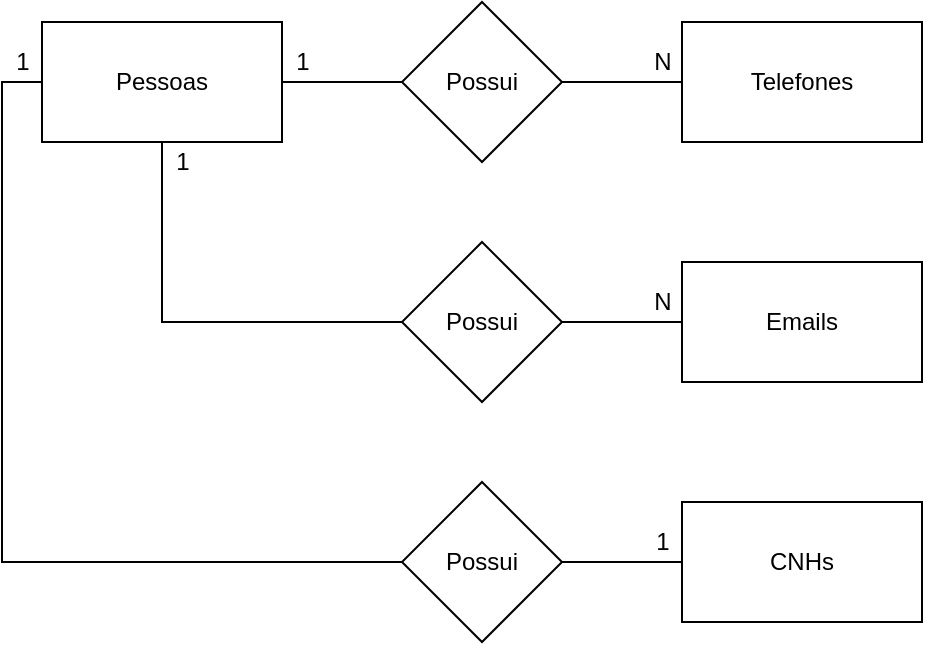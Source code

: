<mxfile version="14.3.2" type="device" pages="2"><diagram id="ifL9_OC87FKSMWjLGoqM" name="conceitual"><mxGraphModel dx="716" dy="397" grid="1" gridSize="10" guides="1" tooltips="1" connect="1" arrows="1" fold="1" page="1" pageScale="1" pageWidth="827" pageHeight="1169" math="0" shadow="0"><root><mxCell id="0"/><mxCell id="1" parent="0"/><mxCell id="kuYXBKSUpf91ppfelzqp-1" value="Telefones" style="rounded=0;whiteSpace=wrap;html=1;" vertex="1" parent="1"><mxGeometry x="360" y="40" width="120" height="60" as="geometry"/></mxCell><mxCell id="kuYXBKSUpf91ppfelzqp-6" style="edgeStyle=orthogonalEdgeStyle;rounded=0;orthogonalLoop=1;jettySize=auto;html=1;endArrow=none;endFill=0;" edge="1" parent="1" source="kuYXBKSUpf91ppfelzqp-2" target="kuYXBKSUpf91ppfelzqp-5"><mxGeometry relative="1" as="geometry"/></mxCell><mxCell id="kuYXBKSUpf91ppfelzqp-10" style="edgeStyle=orthogonalEdgeStyle;rounded=0;orthogonalLoop=1;jettySize=auto;html=1;endArrow=none;endFill=0;" edge="1" parent="1" source="kuYXBKSUpf91ppfelzqp-2" target="kuYXBKSUpf91ppfelzqp-8"><mxGeometry relative="1" as="geometry"><Array as="points"><mxPoint x="100" y="190"/></Array></mxGeometry></mxCell><mxCell id="kuYXBKSUpf91ppfelzqp-12" style="edgeStyle=orthogonalEdgeStyle;rounded=0;orthogonalLoop=1;jettySize=auto;html=1;endArrow=none;endFill=0;" edge="1" parent="1" source="kuYXBKSUpf91ppfelzqp-2" target="kuYXBKSUpf91ppfelzqp-9"><mxGeometry relative="1" as="geometry"><Array as="points"><mxPoint x="20" y="70"/><mxPoint x="20" y="310"/></Array></mxGeometry></mxCell><mxCell id="kuYXBKSUpf91ppfelzqp-2" value="Pessoas" style="rounded=0;whiteSpace=wrap;html=1;" vertex="1" parent="1"><mxGeometry x="40" y="40" width="120" height="60" as="geometry"/></mxCell><mxCell id="kuYXBKSUpf91ppfelzqp-3" value="Emails" style="rounded=0;whiteSpace=wrap;html=1;" vertex="1" parent="1"><mxGeometry x="360" y="160" width="120" height="60" as="geometry"/></mxCell><mxCell id="kuYXBKSUpf91ppfelzqp-4" value="CNHs" style="rounded=0;whiteSpace=wrap;html=1;" vertex="1" parent="1"><mxGeometry x="360" y="280" width="120" height="60" as="geometry"/></mxCell><mxCell id="kuYXBKSUpf91ppfelzqp-7" style="edgeStyle=orthogonalEdgeStyle;rounded=0;orthogonalLoop=1;jettySize=auto;html=1;endArrow=none;endFill=0;" edge="1" parent="1" source="kuYXBKSUpf91ppfelzqp-5" target="kuYXBKSUpf91ppfelzqp-1"><mxGeometry relative="1" as="geometry"/></mxCell><mxCell id="kuYXBKSUpf91ppfelzqp-5" value="Possui" style="rhombus;whiteSpace=wrap;html=1;" vertex="1" parent="1"><mxGeometry x="220" y="30" width="80" height="80" as="geometry"/></mxCell><mxCell id="kuYXBKSUpf91ppfelzqp-11" style="edgeStyle=orthogonalEdgeStyle;rounded=0;orthogonalLoop=1;jettySize=auto;html=1;endArrow=none;endFill=0;" edge="1" parent="1" source="kuYXBKSUpf91ppfelzqp-8" target="kuYXBKSUpf91ppfelzqp-3"><mxGeometry relative="1" as="geometry"/></mxCell><mxCell id="kuYXBKSUpf91ppfelzqp-8" value="Possui" style="rhombus;whiteSpace=wrap;html=1;" vertex="1" parent="1"><mxGeometry x="220" y="150" width="80" height="80" as="geometry"/></mxCell><mxCell id="kuYXBKSUpf91ppfelzqp-13" style="edgeStyle=orthogonalEdgeStyle;rounded=0;orthogonalLoop=1;jettySize=auto;html=1;endArrow=none;endFill=0;" edge="1" parent="1" source="kuYXBKSUpf91ppfelzqp-9" target="kuYXBKSUpf91ppfelzqp-4"><mxGeometry relative="1" as="geometry"/></mxCell><mxCell id="kuYXBKSUpf91ppfelzqp-9" value="Possui" style="rhombus;whiteSpace=wrap;html=1;" vertex="1" parent="1"><mxGeometry x="220" y="270" width="80" height="80" as="geometry"/></mxCell><mxCell id="kuYXBKSUpf91ppfelzqp-14" value="1" style="text;html=1;align=center;verticalAlign=middle;resizable=0;points=[];autosize=1;" vertex="1" parent="1"><mxGeometry x="160" y="50" width="20" height="20" as="geometry"/></mxCell><mxCell id="kuYXBKSUpf91ppfelzqp-15" value="N" style="text;html=1;align=center;verticalAlign=middle;resizable=0;points=[];autosize=1;" vertex="1" parent="1"><mxGeometry x="340" y="50" width="20" height="20" as="geometry"/></mxCell><mxCell id="kuYXBKSUpf91ppfelzqp-16" value="N" style="text;html=1;align=center;verticalAlign=middle;resizable=0;points=[];autosize=1;" vertex="1" parent="1"><mxGeometry x="340" y="170" width="20" height="20" as="geometry"/></mxCell><mxCell id="kuYXBKSUpf91ppfelzqp-17" value="1" style="text;html=1;align=center;verticalAlign=middle;resizable=0;points=[];autosize=1;" vertex="1" parent="1"><mxGeometry x="340" y="290" width="20" height="20" as="geometry"/></mxCell><mxCell id="kuYXBKSUpf91ppfelzqp-18" value="1" style="text;html=1;align=center;verticalAlign=middle;resizable=0;points=[];autosize=1;" vertex="1" parent="1"><mxGeometry x="100" y="100" width="20" height="20" as="geometry"/></mxCell><mxCell id="kuYXBKSUpf91ppfelzqp-19" value="1" style="text;html=1;align=center;verticalAlign=middle;resizable=0;points=[];autosize=1;" vertex="1" parent="1"><mxGeometry x="20" y="50" width="20" height="20" as="geometry"/></mxCell></root></mxGraphModel></diagram><diagram id="sqn3gfth4TAY8Q0jss1o" name="logico"><mxGraphModel dx="1038" dy="575" grid="1" gridSize="10" guides="1" tooltips="1" connect="1" arrows="1" fold="1" page="1" pageScale="1" pageWidth="827" pageHeight="1169" math="0" shadow="0"><root><mxCell id="2qLfhm6H9QKYrqij2mSe-0"/><mxCell id="2qLfhm6H9QKYrqij2mSe-1" parent="2qLfhm6H9QKYrqij2mSe-0"/><mxCell id="XuQntD-W34ODEjuEe6GJ-0" value="Pessoas" style="shape=table;startSize=30;container=1;collapsible=1;childLayout=tableLayout;fixedRows=1;rowLines=0;fontStyle=1;align=center;resizeLast=1;" vertex="1" parent="2qLfhm6H9QKYrqij2mSe-1"><mxGeometry x="40" y="40" width="180" height="100" as="geometry"/></mxCell><mxCell id="XuQntD-W34ODEjuEe6GJ-1" value="" style="shape=partialRectangle;collapsible=0;dropTarget=0;pointerEvents=0;fillColor=none;top=0;left=0;bottom=1;right=0;points=[[0,0.5],[1,0.5]];portConstraint=eastwest;" vertex="1" parent="XuQntD-W34ODEjuEe6GJ-0"><mxGeometry y="30" width="180" height="30" as="geometry"/></mxCell><mxCell id="XuQntD-W34ODEjuEe6GJ-2" value="PK" style="shape=partialRectangle;connectable=0;fillColor=none;top=0;left=0;bottom=0;right=0;fontStyle=1;overflow=hidden;" vertex="1" parent="XuQntD-W34ODEjuEe6GJ-1"><mxGeometry width="30" height="30" as="geometry"/></mxCell><mxCell id="XuQntD-W34ODEjuEe6GJ-3" value="IdPessoa" style="shape=partialRectangle;connectable=0;fillColor=none;top=0;left=0;bottom=0;right=0;align=left;spacingLeft=6;fontStyle=1;overflow=hidden;" vertex="1" parent="XuQntD-W34ODEjuEe6GJ-1"><mxGeometry x="30" width="150" height="30" as="geometry"/></mxCell><mxCell id="XuQntD-W34ODEjuEe6GJ-4" value="" style="shape=partialRectangle;collapsible=0;dropTarget=0;pointerEvents=0;fillColor=none;top=0;left=0;bottom=0;right=0;points=[[0,0.5],[1,0.5]];portConstraint=eastwest;" vertex="1" parent="XuQntD-W34ODEjuEe6GJ-0"><mxGeometry y="60" width="180" height="30" as="geometry"/></mxCell><mxCell id="XuQntD-W34ODEjuEe6GJ-5" value="" style="shape=partialRectangle;connectable=0;fillColor=none;top=0;left=0;bottom=0;right=0;editable=1;overflow=hidden;" vertex="1" parent="XuQntD-W34ODEjuEe6GJ-4"><mxGeometry width="30" height="30" as="geometry"/></mxCell><mxCell id="XuQntD-W34ODEjuEe6GJ-6" value="Nome" style="shape=partialRectangle;connectable=0;fillColor=none;top=0;left=0;bottom=0;right=0;align=left;spacingLeft=6;overflow=hidden;" vertex="1" parent="XuQntD-W34ODEjuEe6GJ-4"><mxGeometry x="30" width="150" height="30" as="geometry"/></mxCell><mxCell id="XuQntD-W34ODEjuEe6GJ-26" value="Telefones" style="shape=table;startSize=30;container=1;collapsible=1;childLayout=tableLayout;fixedRows=1;rowLines=0;fontStyle=1;align=center;resizeLast=1;" vertex="1" parent="2qLfhm6H9QKYrqij2mSe-1"><mxGeometry x="360" y="40" width="180" height="130" as="geometry"/></mxCell><mxCell id="XuQntD-W34ODEjuEe6GJ-27" value="" style="shape=partialRectangle;collapsible=0;dropTarget=0;pointerEvents=0;fillColor=none;top=0;left=0;bottom=0;right=0;points=[[0,0.5],[1,0.5]];portConstraint=eastwest;" vertex="1" parent="XuQntD-W34ODEjuEe6GJ-26"><mxGeometry y="30" width="180" height="30" as="geometry"/></mxCell><mxCell id="XuQntD-W34ODEjuEe6GJ-28" value="PK" style="shape=partialRectangle;connectable=0;fillColor=none;top=0;left=0;bottom=0;right=0;fontStyle=1;overflow=hidden;" vertex="1" parent="XuQntD-W34ODEjuEe6GJ-27"><mxGeometry width="60" height="30" as="geometry"/></mxCell><mxCell id="XuQntD-W34ODEjuEe6GJ-29" value="IdTelefone" style="shape=partialRectangle;connectable=0;fillColor=none;top=0;left=0;bottom=0;right=0;align=left;spacingLeft=6;fontStyle=1;overflow=hidden;" vertex="1" parent="XuQntD-W34ODEjuEe6GJ-27"><mxGeometry x="60" width="120" height="30" as="geometry"/></mxCell><mxCell id="XuQntD-W34ODEjuEe6GJ-30" value="" style="shape=partialRectangle;collapsible=0;dropTarget=0;pointerEvents=0;fillColor=none;top=0;left=0;bottom=1;right=0;points=[[0,0.5],[1,0.5]];portConstraint=eastwest;" vertex="1" parent="XuQntD-W34ODEjuEe6GJ-26"><mxGeometry y="60" width="180" height="30" as="geometry"/></mxCell><mxCell id="XuQntD-W34ODEjuEe6GJ-31" value="FK" style="shape=partialRectangle;connectable=0;fillColor=none;top=0;left=0;bottom=0;right=0;fontStyle=1;overflow=hidden;" vertex="1" parent="XuQntD-W34ODEjuEe6GJ-30"><mxGeometry width="60" height="30" as="geometry"/></mxCell><mxCell id="XuQntD-W34ODEjuEe6GJ-32" value="IdPessoa" style="shape=partialRectangle;connectable=0;fillColor=none;top=0;left=0;bottom=0;right=0;align=left;spacingLeft=6;fontStyle=1;overflow=hidden;" vertex="1" parent="XuQntD-W34ODEjuEe6GJ-30"><mxGeometry x="60" width="120" height="30" as="geometry"/></mxCell><mxCell id="XuQntD-W34ODEjuEe6GJ-33" value="" style="shape=partialRectangle;collapsible=0;dropTarget=0;pointerEvents=0;fillColor=none;top=0;left=0;bottom=0;right=0;points=[[0,0.5],[1,0.5]];portConstraint=eastwest;" vertex="1" parent="XuQntD-W34ODEjuEe6GJ-26"><mxGeometry y="90" width="180" height="30" as="geometry"/></mxCell><mxCell id="XuQntD-W34ODEjuEe6GJ-34" value="" style="shape=partialRectangle;connectable=0;fillColor=none;top=0;left=0;bottom=0;right=0;editable=1;overflow=hidden;" vertex="1" parent="XuQntD-W34ODEjuEe6GJ-33"><mxGeometry width="60" height="30" as="geometry"/></mxCell><mxCell id="XuQntD-W34ODEjuEe6GJ-35" value="Descricao" style="shape=partialRectangle;connectable=0;fillColor=none;top=0;left=0;bottom=0;right=0;align=left;spacingLeft=6;overflow=hidden;" vertex="1" parent="XuQntD-W34ODEjuEe6GJ-33"><mxGeometry x="60" width="120" height="30" as="geometry"/></mxCell><mxCell id="XuQntD-W34ODEjuEe6GJ-39" value="" style="edgeStyle=entityRelationEdgeStyle;fontSize=12;html=1;endArrow=ERoneToMany;" edge="1" parent="2qLfhm6H9QKYrqij2mSe-1" source="XuQntD-W34ODEjuEe6GJ-1" target="XuQntD-W34ODEjuEe6GJ-30"><mxGeometry width="100" height="100" relative="1" as="geometry"><mxPoint x="230" y="330" as="sourcePoint"/><mxPoint x="330" y="230" as="targetPoint"/></mxGeometry></mxCell><mxCell id="XuQntD-W34ODEjuEe6GJ-40" value="Emails" style="shape=table;startSize=30;container=1;collapsible=1;childLayout=tableLayout;fixedRows=1;rowLines=0;fontStyle=1;align=center;resizeLast=1;" vertex="1" parent="2qLfhm6H9QKYrqij2mSe-1"><mxGeometry x="360" y="200" width="180" height="130" as="geometry"/></mxCell><mxCell id="XuQntD-W34ODEjuEe6GJ-41" value="" style="shape=partialRectangle;collapsible=0;dropTarget=0;pointerEvents=0;fillColor=none;top=0;left=0;bottom=0;right=0;points=[[0,0.5],[1,0.5]];portConstraint=eastwest;" vertex="1" parent="XuQntD-W34ODEjuEe6GJ-40"><mxGeometry y="30" width="180" height="30" as="geometry"/></mxCell><mxCell id="XuQntD-W34ODEjuEe6GJ-42" value="PK" style="shape=partialRectangle;connectable=0;fillColor=none;top=0;left=0;bottom=0;right=0;fontStyle=1;overflow=hidden;" vertex="1" parent="XuQntD-W34ODEjuEe6GJ-41"><mxGeometry width="60" height="30" as="geometry"/></mxCell><mxCell id="XuQntD-W34ODEjuEe6GJ-43" value="IdEmail" style="shape=partialRectangle;connectable=0;fillColor=none;top=0;left=0;bottom=0;right=0;align=left;spacingLeft=6;fontStyle=1;overflow=hidden;" vertex="1" parent="XuQntD-W34ODEjuEe6GJ-41"><mxGeometry x="60" width="120" height="30" as="geometry"/></mxCell><mxCell id="XuQntD-W34ODEjuEe6GJ-44" value="" style="shape=partialRectangle;collapsible=0;dropTarget=0;pointerEvents=0;fillColor=none;top=0;left=0;bottom=1;right=0;points=[[0,0.5],[1,0.5]];portConstraint=eastwest;" vertex="1" parent="XuQntD-W34ODEjuEe6GJ-40"><mxGeometry y="60" width="180" height="30" as="geometry"/></mxCell><mxCell id="XuQntD-W34ODEjuEe6GJ-45" value="FK" style="shape=partialRectangle;connectable=0;fillColor=none;top=0;left=0;bottom=0;right=0;fontStyle=1;overflow=hidden;" vertex="1" parent="XuQntD-W34ODEjuEe6GJ-44"><mxGeometry width="60" height="30" as="geometry"/></mxCell><mxCell id="XuQntD-W34ODEjuEe6GJ-46" value="IdPessoa" style="shape=partialRectangle;connectable=0;fillColor=none;top=0;left=0;bottom=0;right=0;align=left;spacingLeft=6;fontStyle=1;overflow=hidden;" vertex="1" parent="XuQntD-W34ODEjuEe6GJ-44"><mxGeometry x="60" width="120" height="30" as="geometry"/></mxCell><mxCell id="XuQntD-W34ODEjuEe6GJ-47" value="" style="shape=partialRectangle;collapsible=0;dropTarget=0;pointerEvents=0;fillColor=none;top=0;left=0;bottom=0;right=0;points=[[0,0.5],[1,0.5]];portConstraint=eastwest;" vertex="1" parent="XuQntD-W34ODEjuEe6GJ-40"><mxGeometry y="90" width="180" height="30" as="geometry"/></mxCell><mxCell id="XuQntD-W34ODEjuEe6GJ-48" value="" style="shape=partialRectangle;connectable=0;fillColor=none;top=0;left=0;bottom=0;right=0;editable=1;overflow=hidden;" vertex="1" parent="XuQntD-W34ODEjuEe6GJ-47"><mxGeometry width="60" height="30" as="geometry"/></mxCell><mxCell id="XuQntD-W34ODEjuEe6GJ-49" value="Descricao" style="shape=partialRectangle;connectable=0;fillColor=none;top=0;left=0;bottom=0;right=0;align=left;spacingLeft=6;overflow=hidden;" vertex="1" parent="XuQntD-W34ODEjuEe6GJ-47"><mxGeometry x="60" width="120" height="30" as="geometry"/></mxCell><mxCell id="XuQntD-W34ODEjuEe6GJ-50" value="" style="edgeStyle=entityRelationEdgeStyle;fontSize=12;html=1;endArrow=ERoneToMany;" edge="1" parent="2qLfhm6H9QKYrqij2mSe-1" source="XuQntD-W34ODEjuEe6GJ-1" target="XuQntD-W34ODEjuEe6GJ-44"><mxGeometry width="100" height="100" relative="1" as="geometry"><mxPoint x="160" y="250" as="sourcePoint"/><mxPoint x="300" y="280" as="targetPoint"/></mxGeometry></mxCell><mxCell id="XuQntD-W34ODEjuEe6GJ-51" value="CNHs" style="shape=table;startSize=30;container=1;collapsible=1;childLayout=tableLayout;fixedRows=1;rowLines=0;fontStyle=1;align=center;resizeLast=1;" vertex="1" parent="2qLfhm6H9QKYrqij2mSe-1"><mxGeometry x="360" y="360" width="180" height="130" as="geometry"/></mxCell><mxCell id="XuQntD-W34ODEjuEe6GJ-52" value="" style="shape=partialRectangle;collapsible=0;dropTarget=0;pointerEvents=0;fillColor=none;top=0;left=0;bottom=0;right=0;points=[[0,0.5],[1,0.5]];portConstraint=eastwest;" vertex="1" parent="XuQntD-W34ODEjuEe6GJ-51"><mxGeometry y="30" width="180" height="30" as="geometry"/></mxCell><mxCell id="XuQntD-W34ODEjuEe6GJ-53" value="PK" style="shape=partialRectangle;connectable=0;fillColor=none;top=0;left=0;bottom=0;right=0;fontStyle=1;overflow=hidden;" vertex="1" parent="XuQntD-W34ODEjuEe6GJ-52"><mxGeometry width="60" height="30" as="geometry"/></mxCell><mxCell id="XuQntD-W34ODEjuEe6GJ-54" value="IdCNH" style="shape=partialRectangle;connectable=0;fillColor=none;top=0;left=0;bottom=0;right=0;align=left;spacingLeft=6;fontStyle=1;overflow=hidden;" vertex="1" parent="XuQntD-W34ODEjuEe6GJ-52"><mxGeometry x="60" width="120" height="30" as="geometry"/></mxCell><mxCell id="XuQntD-W34ODEjuEe6GJ-55" value="" style="shape=partialRectangle;collapsible=0;dropTarget=0;pointerEvents=0;fillColor=none;top=0;left=0;bottom=1;right=0;points=[[0,0.5],[1,0.5]];portConstraint=eastwest;" vertex="1" parent="XuQntD-W34ODEjuEe6GJ-51"><mxGeometry y="60" width="180" height="30" as="geometry"/></mxCell><mxCell id="XuQntD-W34ODEjuEe6GJ-56" value="FK" style="shape=partialRectangle;connectable=0;fillColor=none;top=0;left=0;bottom=0;right=0;fontStyle=1;overflow=hidden;" vertex="1" parent="XuQntD-W34ODEjuEe6GJ-55"><mxGeometry width="60" height="30" as="geometry"/></mxCell><mxCell id="XuQntD-W34ODEjuEe6GJ-57" value="IdPessoa" style="shape=partialRectangle;connectable=0;fillColor=none;top=0;left=0;bottom=0;right=0;align=left;spacingLeft=6;fontStyle=1;overflow=hidden;" vertex="1" parent="XuQntD-W34ODEjuEe6GJ-55"><mxGeometry x="60" width="120" height="30" as="geometry"/></mxCell><mxCell id="XuQntD-W34ODEjuEe6GJ-58" value="" style="shape=partialRectangle;collapsible=0;dropTarget=0;pointerEvents=0;fillColor=none;top=0;left=0;bottom=0;right=0;points=[[0,0.5],[1,0.5]];portConstraint=eastwest;" vertex="1" parent="XuQntD-W34ODEjuEe6GJ-51"><mxGeometry y="90" width="180" height="30" as="geometry"/></mxCell><mxCell id="XuQntD-W34ODEjuEe6GJ-59" value="" style="shape=partialRectangle;connectable=0;fillColor=none;top=0;left=0;bottom=0;right=0;editable=1;overflow=hidden;" vertex="1" parent="XuQntD-W34ODEjuEe6GJ-58"><mxGeometry width="60" height="30" as="geometry"/></mxCell><mxCell id="XuQntD-W34ODEjuEe6GJ-60" value="Descricao" style="shape=partialRectangle;connectable=0;fillColor=none;top=0;left=0;bottom=0;right=0;align=left;spacingLeft=6;overflow=hidden;" vertex="1" parent="XuQntD-W34ODEjuEe6GJ-58"><mxGeometry x="60" width="120" height="30" as="geometry"/></mxCell><mxCell id="XuQntD-W34ODEjuEe6GJ-61" value="" style="edgeStyle=entityRelationEdgeStyle;fontSize=12;html=1;endArrow=ERoneToMany;" edge="1" parent="2qLfhm6H9QKYrqij2mSe-1" source="XuQntD-W34ODEjuEe6GJ-1" target="XuQntD-W34ODEjuEe6GJ-55"><mxGeometry width="100" height="100" relative="1" as="geometry"><mxPoint x="90" y="360" as="sourcePoint"/><mxPoint x="230" y="390" as="targetPoint"/></mxGeometry></mxCell></root></mxGraphModel></diagram></mxfile>